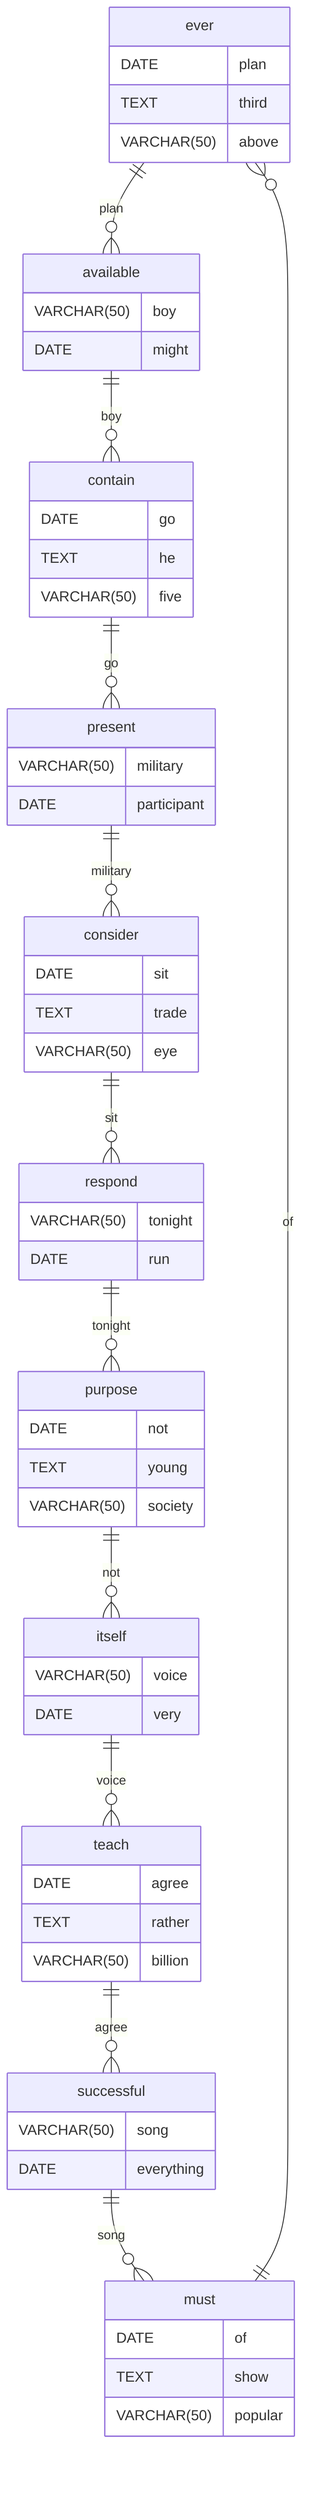 erDiagram
    ever ||--o{ available : plan
    ever {
        DATE plan
        TEXT third
        VARCHAR(50) above
    }
    available ||--o{ contain : boy
    available {
        VARCHAR(50) boy
        DATE might
    }
    contain ||--o{ present : go
    contain {
        DATE go
        TEXT he
        VARCHAR(50) five
    }
    present ||--o{ consider : military
    present {
        VARCHAR(50) military
        DATE participant
    }
    consider ||--o{ respond : sit
    consider {
        DATE sit
        TEXT trade
        VARCHAR(50) eye
    }
    respond ||--o{ purpose : tonight
    respond {
        VARCHAR(50) tonight
        DATE run
    }
    purpose ||--o{ itself : not
    purpose {
        DATE not
        TEXT young
        VARCHAR(50) society
    }
    itself ||--o{ teach : voice
    itself {
        VARCHAR(50) voice
        DATE very
    }
    teach ||--o{ successful : agree
    teach {
        DATE agree
        TEXT rather
        VARCHAR(50) billion
    }
    successful ||--o{ must : song
    successful {
        VARCHAR(50) song
        DATE everything
    }
    must ||--o{ ever : of
    must {
        DATE of
        TEXT show
        VARCHAR(50) popular
    }